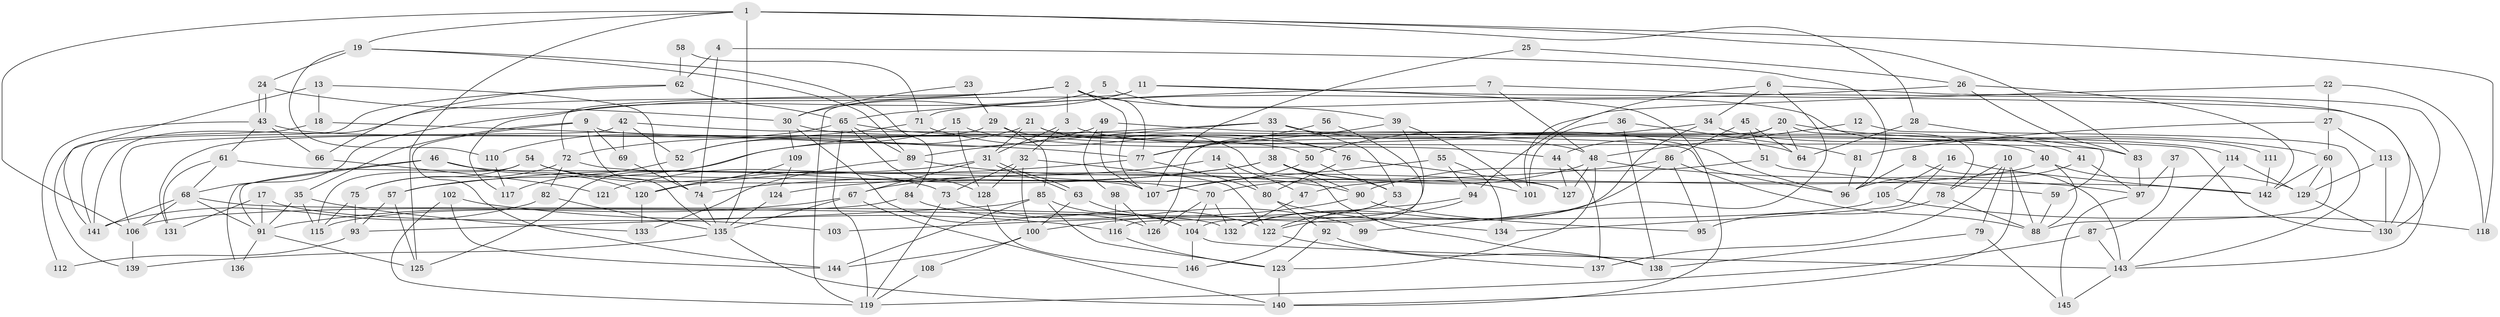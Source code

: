 // coarse degree distribution, {13: 0.00980392156862745, 6: 0.10784313725490197, 3: 0.24509803921568626, 4: 0.19607843137254902, 7: 0.11764705882352941, 5: 0.13725490196078433, 8: 0.06862745098039216, 2: 0.08823529411764706, 9: 0.0196078431372549, 10: 0.00980392156862745}
// Generated by graph-tools (version 1.1) at 2025/52/02/27/25 19:52:04]
// undirected, 146 vertices, 292 edges
graph export_dot {
graph [start="1"]
  node [color=gray90,style=filled];
  1;
  2;
  3;
  4;
  5;
  6;
  7;
  8;
  9;
  10;
  11;
  12;
  13;
  14;
  15;
  16;
  17;
  18;
  19;
  20;
  21;
  22;
  23;
  24;
  25;
  26;
  27;
  28;
  29;
  30;
  31;
  32;
  33;
  34;
  35;
  36;
  37;
  38;
  39;
  40;
  41;
  42;
  43;
  44;
  45;
  46;
  47;
  48;
  49;
  50;
  51;
  52;
  53;
  54;
  55;
  56;
  57;
  58;
  59;
  60;
  61;
  62;
  63;
  64;
  65;
  66;
  67;
  68;
  69;
  70;
  71;
  72;
  73;
  74;
  75;
  76;
  77;
  78;
  79;
  80;
  81;
  82;
  83;
  84;
  85;
  86;
  87;
  88;
  89;
  90;
  91;
  92;
  93;
  94;
  95;
  96;
  97;
  98;
  99;
  100;
  101;
  102;
  103;
  104;
  105;
  106;
  107;
  108;
  109;
  110;
  111;
  112;
  113;
  114;
  115;
  116;
  117;
  118;
  119;
  120;
  121;
  122;
  123;
  124;
  125;
  126;
  127;
  128;
  129;
  130;
  131;
  132;
  133;
  134;
  135;
  136;
  137;
  138;
  139;
  140;
  141;
  142;
  143;
  144;
  145;
  146;
  1 -- 19;
  1 -- 135;
  1 -- 28;
  1 -- 83;
  1 -- 106;
  1 -- 118;
  1 -- 125;
  2 -- 77;
  2 -- 141;
  2 -- 3;
  2 -- 41;
  2 -- 68;
  2 -- 72;
  2 -- 107;
  3 -- 31;
  3 -- 32;
  3 -- 64;
  4 -- 62;
  4 -- 96;
  4 -- 74;
  5 -- 39;
  5 -- 117;
  6 -- 130;
  6 -- 101;
  6 -- 34;
  6 -- 99;
  7 -- 130;
  7 -- 71;
  7 -- 48;
  8 -- 143;
  8 -- 96;
  9 -- 135;
  9 -- 144;
  9 -- 35;
  9 -- 69;
  9 -- 96;
  10 -- 137;
  10 -- 79;
  10 -- 78;
  10 -- 88;
  10 -- 140;
  11 -- 30;
  11 -- 140;
  11 -- 119;
  11 -- 143;
  12 -- 48;
  12 -- 143;
  13 -- 141;
  13 -- 74;
  13 -- 18;
  14 -- 47;
  14 -- 67;
  14 -- 80;
  15 -- 44;
  15 -- 52;
  15 -- 128;
  16 -- 142;
  16 -- 105;
  16 -- 134;
  17 -- 131;
  17 -- 91;
  17 -- 103;
  18 -- 139;
  18 -- 77;
  19 -- 24;
  19 -- 84;
  19 -- 89;
  19 -- 110;
  20 -- 64;
  20 -- 78;
  20 -- 44;
  20 -- 60;
  20 -- 126;
  21 -- 83;
  21 -- 31;
  21 -- 52;
  21 -- 138;
  22 -- 27;
  22 -- 94;
  22 -- 118;
  23 -- 29;
  23 -- 30;
  24 -- 30;
  24 -- 43;
  24 -- 43;
  25 -- 107;
  25 -- 26;
  26 -- 65;
  26 -- 83;
  26 -- 142;
  27 -- 60;
  27 -- 113;
  27 -- 81;
  28 -- 64;
  28 -- 59;
  29 -- 48;
  29 -- 85;
  29 -- 131;
  30 -- 40;
  30 -- 126;
  30 -- 109;
  31 -- 67;
  31 -- 63;
  31 -- 63;
  31 -- 121;
  32 -- 128;
  32 -- 73;
  32 -- 100;
  32 -- 122;
  33 -- 96;
  33 -- 53;
  33 -- 38;
  33 -- 57;
  33 -- 89;
  34 -- 50;
  34 -- 111;
  34 -- 122;
  35 -- 91;
  35 -- 115;
  35 -- 133;
  36 -- 101;
  36 -- 138;
  36 -- 81;
  37 -- 87;
  37 -- 97;
  38 -- 57;
  38 -- 53;
  38 -- 74;
  38 -- 90;
  38 -- 101;
  39 -- 77;
  39 -- 116;
  39 -- 101;
  40 -- 88;
  40 -- 129;
  40 -- 47;
  41 -- 96;
  41 -- 97;
  42 -- 69;
  42 -- 106;
  42 -- 52;
  42 -- 130;
  43 -- 50;
  43 -- 61;
  43 -- 66;
  43 -- 112;
  44 -- 127;
  44 -- 137;
  45 -- 86;
  45 -- 51;
  45 -- 64;
  46 -- 142;
  46 -- 120;
  46 -- 91;
  46 -- 136;
  47 -- 132;
  48 -- 70;
  48 -- 97;
  48 -- 123;
  48 -- 127;
  49 -- 125;
  49 -- 107;
  49 -- 98;
  49 -- 114;
  50 -- 53;
  50 -- 107;
  51 -- 90;
  51 -- 59;
  52 -- 117;
  53 -- 122;
  53 -- 146;
  54 -- 75;
  54 -- 73;
  54 -- 70;
  54 -- 115;
  55 -- 134;
  55 -- 107;
  55 -- 94;
  56 -- 77;
  56 -- 104;
  57 -- 125;
  57 -- 93;
  58 -- 62;
  58 -- 71;
  59 -- 88;
  60 -- 88;
  60 -- 129;
  60 -- 142;
  61 -- 68;
  61 -- 107;
  61 -- 131;
  62 -- 65;
  62 -- 141;
  62 -- 66;
  63 -- 100;
  63 -- 104;
  65 -- 89;
  65 -- 119;
  65 -- 76;
  65 -- 110;
  65 -- 128;
  66 -- 121;
  67 -- 91;
  67 -- 140;
  67 -- 135;
  68 -- 132;
  68 -- 91;
  68 -- 106;
  68 -- 141;
  69 -- 74;
  70 -- 104;
  70 -- 126;
  70 -- 132;
  71 -- 72;
  71 -- 76;
  72 -- 75;
  72 -- 82;
  72 -- 127;
  73 -- 119;
  73 -- 99;
  74 -- 135;
  75 -- 93;
  75 -- 115;
  76 -- 127;
  76 -- 80;
  77 -- 80;
  77 -- 120;
  78 -- 95;
  78 -- 88;
  79 -- 138;
  79 -- 145;
  80 -- 92;
  80 -- 134;
  81 -- 96;
  82 -- 135;
  82 -- 141;
  83 -- 97;
  84 -- 122;
  84 -- 115;
  85 -- 104;
  85 -- 123;
  85 -- 93;
  85 -- 144;
  86 -- 124;
  86 -- 88;
  86 -- 95;
  86 -- 132;
  87 -- 119;
  87 -- 143;
  89 -- 90;
  89 -- 133;
  90 -- 95;
  90 -- 100;
  91 -- 125;
  91 -- 136;
  92 -- 123;
  92 -- 138;
  93 -- 112;
  94 -- 132;
  94 -- 103;
  97 -- 145;
  98 -- 126;
  98 -- 116;
  100 -- 108;
  100 -- 144;
  102 -- 116;
  102 -- 144;
  102 -- 119;
  104 -- 146;
  104 -- 143;
  105 -- 106;
  105 -- 118;
  106 -- 139;
  108 -- 119;
  109 -- 120;
  109 -- 124;
  110 -- 117;
  111 -- 142;
  113 -- 130;
  113 -- 129;
  114 -- 143;
  114 -- 129;
  116 -- 123;
  120 -- 133;
  122 -- 137;
  123 -- 140;
  124 -- 135;
  128 -- 146;
  129 -- 130;
  135 -- 139;
  135 -- 140;
  143 -- 145;
}
